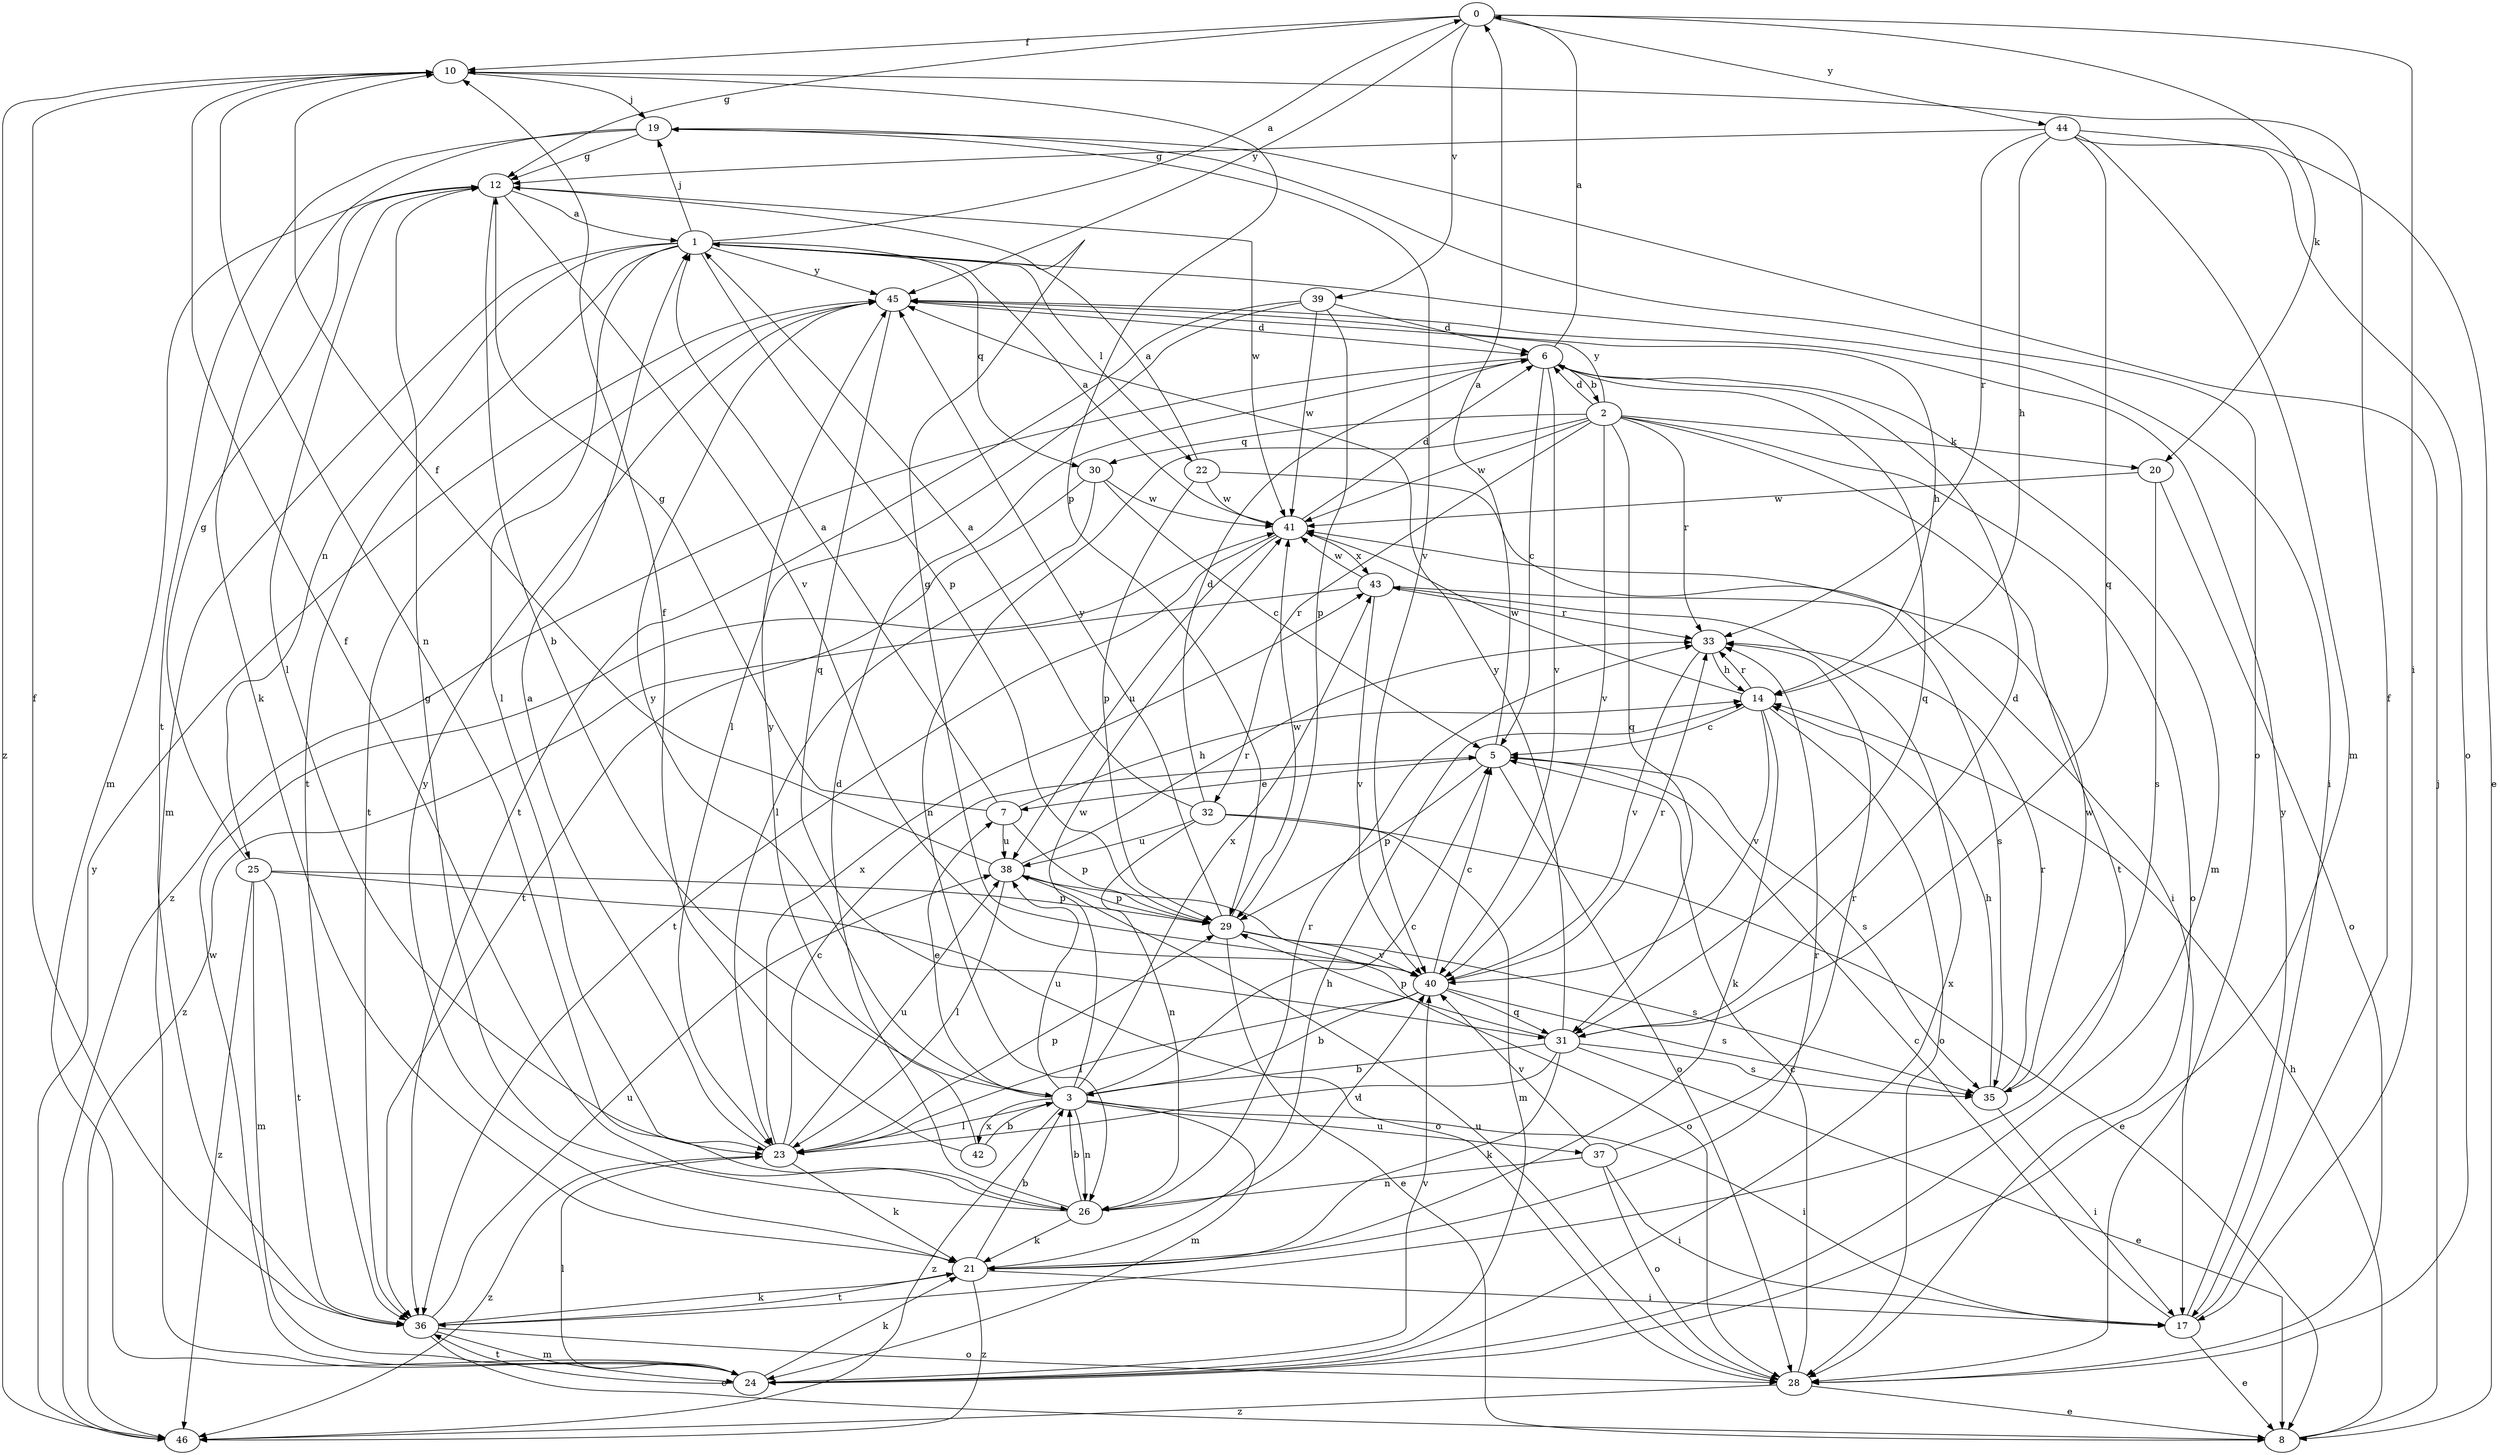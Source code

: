 strict digraph  {
0;
1;
2;
3;
5;
6;
7;
8;
10;
12;
14;
17;
19;
20;
21;
22;
23;
24;
25;
26;
28;
29;
30;
31;
32;
33;
35;
36;
37;
38;
39;
40;
41;
42;
43;
44;
45;
46;
0 -> 10  [label=f];
0 -> 12  [label=g];
0 -> 17  [label=i];
0 -> 20  [label=k];
0 -> 39  [label=v];
0 -> 44  [label=y];
0 -> 45  [label=y];
1 -> 0  [label=a];
1 -> 17  [label=i];
1 -> 19  [label=j];
1 -> 22  [label=l];
1 -> 23  [label=l];
1 -> 24  [label=m];
1 -> 25  [label=n];
1 -> 29  [label=p];
1 -> 30  [label=q];
1 -> 36  [label=t];
1 -> 45  [label=y];
2 -> 6  [label=d];
2 -> 20  [label=k];
2 -> 26  [label=n];
2 -> 28  [label=o];
2 -> 30  [label=q];
2 -> 31  [label=q];
2 -> 32  [label=r];
2 -> 33  [label=r];
2 -> 36  [label=t];
2 -> 40  [label=v];
2 -> 41  [label=w];
2 -> 45  [label=y];
3 -> 5  [label=c];
3 -> 7  [label=e];
3 -> 17  [label=i];
3 -> 23  [label=l];
3 -> 24  [label=m];
3 -> 26  [label=n];
3 -> 37  [label=u];
3 -> 38  [label=u];
3 -> 41  [label=w];
3 -> 42  [label=x];
3 -> 43  [label=x];
3 -> 45  [label=y];
3 -> 46  [label=z];
5 -> 0  [label=a];
5 -> 7  [label=e];
5 -> 28  [label=o];
5 -> 29  [label=p];
5 -> 35  [label=s];
6 -> 0  [label=a];
6 -> 2  [label=b];
6 -> 5  [label=c];
6 -> 24  [label=m];
6 -> 31  [label=q];
6 -> 40  [label=v];
6 -> 46  [label=z];
7 -> 1  [label=a];
7 -> 12  [label=g];
7 -> 14  [label=h];
7 -> 29  [label=p];
7 -> 38  [label=u];
8 -> 14  [label=h];
8 -> 19  [label=j];
10 -> 19  [label=j];
10 -> 26  [label=n];
10 -> 29  [label=p];
10 -> 46  [label=z];
12 -> 1  [label=a];
12 -> 3  [label=b];
12 -> 23  [label=l];
12 -> 24  [label=m];
12 -> 40  [label=v];
12 -> 41  [label=w];
14 -> 5  [label=c];
14 -> 21  [label=k];
14 -> 28  [label=o];
14 -> 33  [label=r];
14 -> 40  [label=v];
14 -> 41  [label=w];
17 -> 5  [label=c];
17 -> 8  [label=e];
17 -> 10  [label=f];
17 -> 45  [label=y];
19 -> 12  [label=g];
19 -> 21  [label=k];
19 -> 28  [label=o];
19 -> 36  [label=t];
19 -> 40  [label=v];
20 -> 28  [label=o];
20 -> 35  [label=s];
20 -> 41  [label=w];
21 -> 3  [label=b];
21 -> 14  [label=h];
21 -> 17  [label=i];
21 -> 33  [label=r];
21 -> 36  [label=t];
21 -> 45  [label=y];
21 -> 46  [label=z];
22 -> 1  [label=a];
22 -> 17  [label=i];
22 -> 29  [label=p];
22 -> 41  [label=w];
23 -> 1  [label=a];
23 -> 5  [label=c];
23 -> 21  [label=k];
23 -> 29  [label=p];
23 -> 38  [label=u];
23 -> 43  [label=x];
23 -> 46  [label=z];
24 -> 21  [label=k];
24 -> 23  [label=l];
24 -> 36  [label=t];
24 -> 40  [label=v];
24 -> 41  [label=w];
24 -> 43  [label=x];
25 -> 12  [label=g];
25 -> 24  [label=m];
25 -> 28  [label=o];
25 -> 29  [label=p];
25 -> 36  [label=t];
25 -> 46  [label=z];
26 -> 3  [label=b];
26 -> 6  [label=d];
26 -> 10  [label=f];
26 -> 12  [label=g];
26 -> 21  [label=k];
26 -> 33  [label=r];
26 -> 40  [label=v];
28 -> 5  [label=c];
28 -> 8  [label=e];
28 -> 38  [label=u];
28 -> 46  [label=z];
29 -> 8  [label=e];
29 -> 35  [label=s];
29 -> 40  [label=v];
29 -> 41  [label=w];
29 -> 45  [label=y];
30 -> 5  [label=c];
30 -> 23  [label=l];
30 -> 36  [label=t];
30 -> 41  [label=w];
31 -> 3  [label=b];
31 -> 6  [label=d];
31 -> 8  [label=e];
31 -> 21  [label=k];
31 -> 23  [label=l];
31 -> 29  [label=p];
31 -> 35  [label=s];
31 -> 45  [label=y];
32 -> 1  [label=a];
32 -> 6  [label=d];
32 -> 8  [label=e];
32 -> 24  [label=m];
32 -> 26  [label=n];
32 -> 38  [label=u];
33 -> 14  [label=h];
33 -> 40  [label=v];
35 -> 14  [label=h];
35 -> 17  [label=i];
35 -> 33  [label=r];
35 -> 41  [label=w];
36 -> 8  [label=e];
36 -> 10  [label=f];
36 -> 21  [label=k];
36 -> 24  [label=m];
36 -> 28  [label=o];
36 -> 38  [label=u];
37 -> 17  [label=i];
37 -> 26  [label=n];
37 -> 28  [label=o];
37 -> 33  [label=r];
37 -> 40  [label=v];
38 -> 10  [label=f];
38 -> 23  [label=l];
38 -> 28  [label=o];
38 -> 29  [label=p];
38 -> 33  [label=r];
39 -> 6  [label=d];
39 -> 23  [label=l];
39 -> 29  [label=p];
39 -> 36  [label=t];
39 -> 41  [label=w];
40 -> 3  [label=b];
40 -> 5  [label=c];
40 -> 12  [label=g];
40 -> 23  [label=l];
40 -> 31  [label=q];
40 -> 33  [label=r];
40 -> 35  [label=s];
41 -> 1  [label=a];
41 -> 6  [label=d];
41 -> 36  [label=t];
41 -> 38  [label=u];
41 -> 43  [label=x];
42 -> 3  [label=b];
42 -> 10  [label=f];
42 -> 45  [label=y];
43 -> 33  [label=r];
43 -> 35  [label=s];
43 -> 40  [label=v];
43 -> 41  [label=w];
43 -> 46  [label=z];
44 -> 8  [label=e];
44 -> 12  [label=g];
44 -> 14  [label=h];
44 -> 24  [label=m];
44 -> 28  [label=o];
44 -> 31  [label=q];
44 -> 33  [label=r];
45 -> 6  [label=d];
45 -> 14  [label=h];
45 -> 31  [label=q];
45 -> 36  [label=t];
46 -> 45  [label=y];
}
